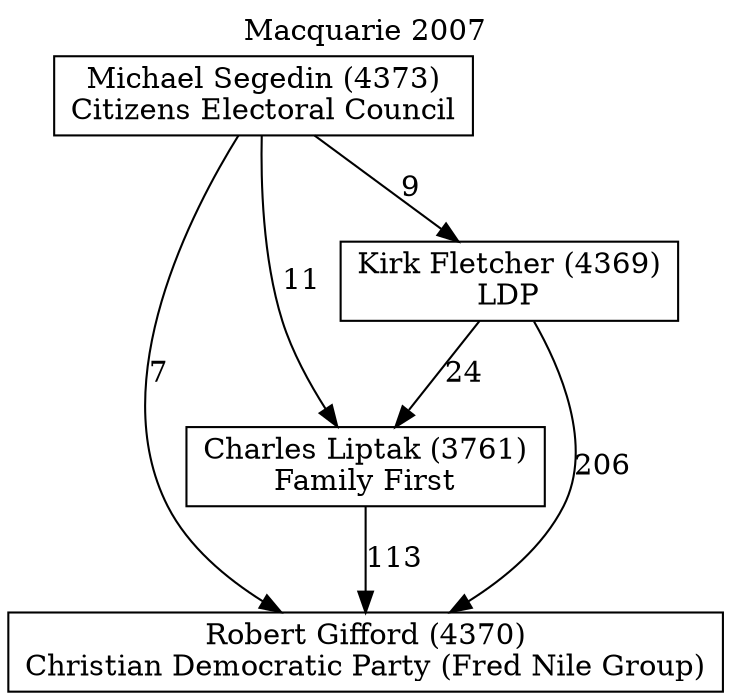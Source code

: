 // House preference flow
digraph "Robert Gifford (4370)_Macquarie_2007" {
	graph [label="Macquarie 2007" labelloc=t mclimit=10]
	node [shape=box]
	"Robert Gifford (4370)" [label="Robert Gifford (4370)
Christian Democratic Party (Fred Nile Group)"]
	"Charles Liptak (3761)" [label="Charles Liptak (3761)
Family First"]
	"Kirk Fletcher (4369)" [label="Kirk Fletcher (4369)
LDP"]
	"Michael Segedin (4373)" [label="Michael Segedin (4373)
Citizens Electoral Council"]
	"Charles Liptak (3761)" -> "Robert Gifford (4370)" [label=113]
	"Kirk Fletcher (4369)" -> "Charles Liptak (3761)" [label=24]
	"Michael Segedin (4373)" -> "Kirk Fletcher (4369)" [label=9]
	"Kirk Fletcher (4369)" -> "Robert Gifford (4370)" [label=206]
	"Michael Segedin (4373)" -> "Robert Gifford (4370)" [label=7]
	"Michael Segedin (4373)" -> "Charles Liptak (3761)" [label=11]
}
